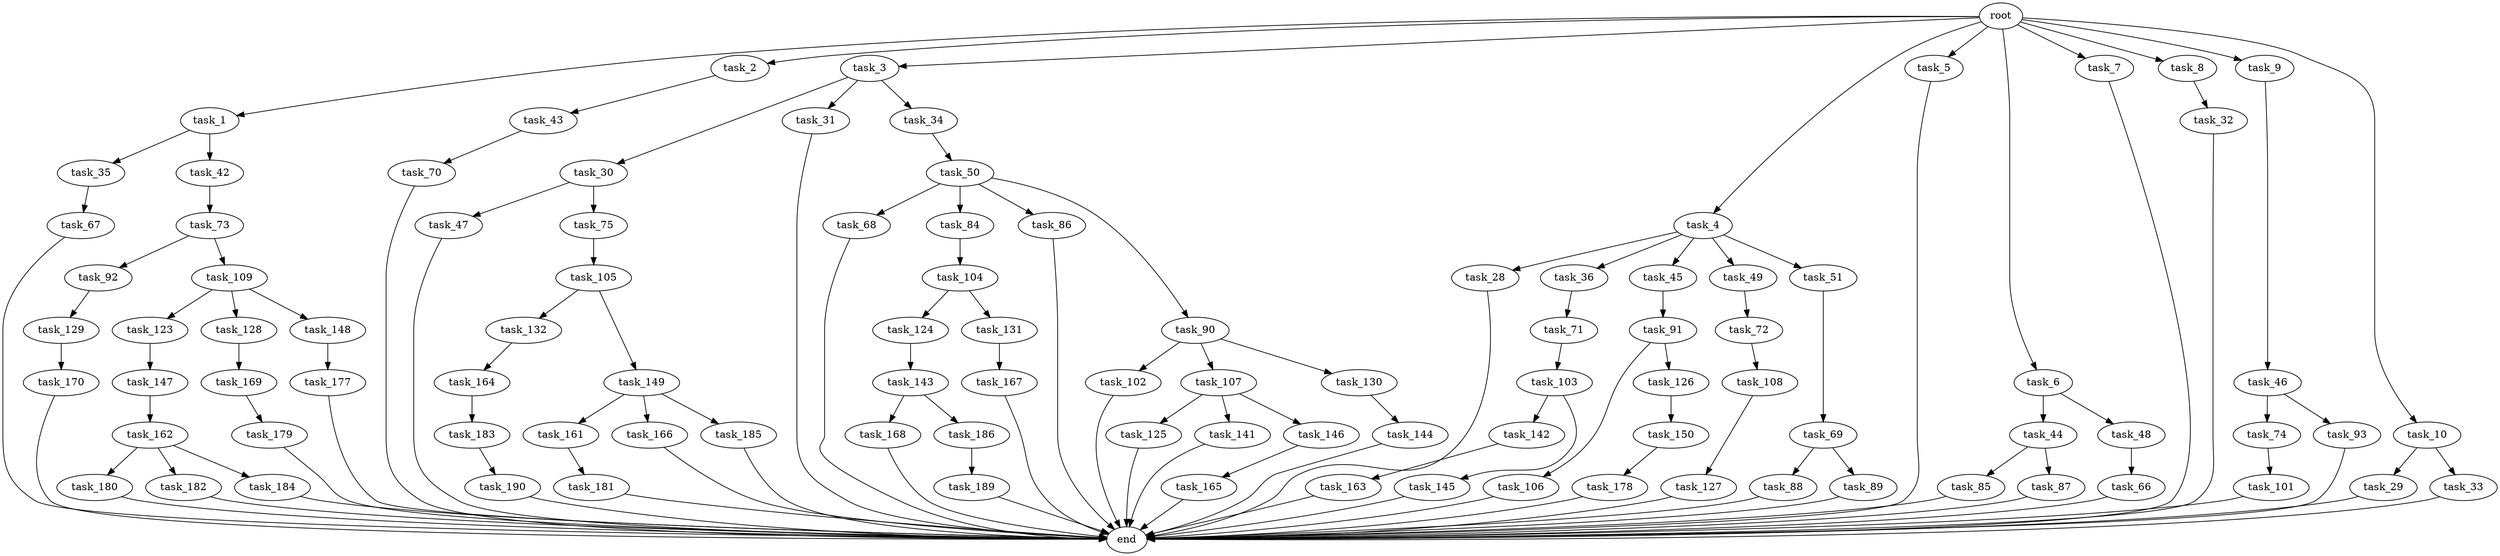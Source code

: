 digraph G {
  root [size="0.000000"];
  task_1 [size="2.048000"];
  task_2 [size="2.048000"];
  task_3 [size="2.048000"];
  task_4 [size="2.048000"];
  task_5 [size="2.048000"];
  task_6 [size="2.048000"];
  task_7 [size="2.048000"];
  task_8 [size="2.048000"];
  task_9 [size="2.048000"];
  task_10 [size="2.048000"];
  task_28 [size="429496729.600000"];
  task_29 [size="1391569403.904000"];
  task_30 [size="274877906.944000"];
  task_31 [size="274877906.944000"];
  task_32 [size="429496729.600000"];
  task_33 [size="1391569403.904000"];
  task_34 [size="274877906.944000"];
  task_35 [size="154618822.656000"];
  task_36 [size="429496729.600000"];
  task_42 [size="154618822.656000"];
  task_43 [size="274877906.944000"];
  task_44 [size="1717986918.400000"];
  task_45 [size="429496729.600000"];
  task_46 [size="1391569403.904000"];
  task_47 [size="429496729.600000"];
  task_48 [size="1717986918.400000"];
  task_49 [size="429496729.600000"];
  task_50 [size="618475290.624000"];
  task_51 [size="429496729.600000"];
  task_66 [size="274877906.944000"];
  task_67 [size="1099511627.776000"];
  task_68 [size="618475290.624000"];
  task_69 [size="1391569403.904000"];
  task_70 [size="618475290.624000"];
  task_71 [size="154618822.656000"];
  task_72 [size="1717986918.400000"];
  task_73 [size="1391569403.904000"];
  task_74 [size="68719476.736000"];
  task_75 [size="429496729.600000"];
  task_84 [size="618475290.624000"];
  task_85 [size="618475290.624000"];
  task_86 [size="618475290.624000"];
  task_87 [size="618475290.624000"];
  task_88 [size="429496729.600000"];
  task_89 [size="429496729.600000"];
  task_90 [size="618475290.624000"];
  task_91 [size="618475290.624000"];
  task_92 [size="1391569403.904000"];
  task_93 [size="68719476.736000"];
  task_101 [size="1717986918.400000"];
  task_102 [size="841813590.016000"];
  task_103 [size="1717986918.400000"];
  task_104 [size="1099511627.776000"];
  task_105 [size="154618822.656000"];
  task_106 [size="618475290.624000"];
  task_107 [size="841813590.016000"];
  task_108 [size="429496729.600000"];
  task_109 [size="1391569403.904000"];
  task_123 [size="1391569403.904000"];
  task_124 [size="154618822.656000"];
  task_125 [size="1717986918.400000"];
  task_126 [size="618475290.624000"];
  task_127 [size="618475290.624000"];
  task_128 [size="1391569403.904000"];
  task_129 [size="274877906.944000"];
  task_130 [size="841813590.016000"];
  task_131 [size="154618822.656000"];
  task_132 [size="1391569403.904000"];
  task_141 [size="1717986918.400000"];
  task_142 [size="1391569403.904000"];
  task_143 [size="1099511627.776000"];
  task_144 [size="274877906.944000"];
  task_145 [size="1391569403.904000"];
  task_146 [size="1717986918.400000"];
  task_147 [size="429496729.600000"];
  task_148 [size="1391569403.904000"];
  task_149 [size="1391569403.904000"];
  task_150 [size="1391569403.904000"];
  task_161 [size="274877906.944000"];
  task_162 [size="429496729.600000"];
  task_163 [size="1099511627.776000"];
  task_164 [size="1391569403.904000"];
  task_165 [size="1717986918.400000"];
  task_166 [size="274877906.944000"];
  task_167 [size="1099511627.776000"];
  task_168 [size="1099511627.776000"];
  task_169 [size="429496729.600000"];
  task_170 [size="154618822.656000"];
  task_177 [size="1717986918.400000"];
  task_178 [size="274877906.944000"];
  task_179 [size="429496729.600000"];
  task_180 [size="618475290.624000"];
  task_181 [size="429496729.600000"];
  task_182 [size="618475290.624000"];
  task_183 [size="274877906.944000"];
  task_184 [size="618475290.624000"];
  task_185 [size="274877906.944000"];
  task_186 [size="1099511627.776000"];
  task_189 [size="68719476.736000"];
  task_190 [size="68719476.736000"];
  end [size="0.000000"];

  root -> task_1 [size="1.000000"];
  root -> task_2 [size="1.000000"];
  root -> task_3 [size="1.000000"];
  root -> task_4 [size="1.000000"];
  root -> task_5 [size="1.000000"];
  root -> task_6 [size="1.000000"];
  root -> task_7 [size="1.000000"];
  root -> task_8 [size="1.000000"];
  root -> task_9 [size="1.000000"];
  root -> task_10 [size="1.000000"];
  task_1 -> task_35 [size="75497472.000000"];
  task_1 -> task_42 [size="75497472.000000"];
  task_2 -> task_43 [size="134217728.000000"];
  task_3 -> task_30 [size="134217728.000000"];
  task_3 -> task_31 [size="134217728.000000"];
  task_3 -> task_34 [size="134217728.000000"];
  task_4 -> task_28 [size="209715200.000000"];
  task_4 -> task_36 [size="209715200.000000"];
  task_4 -> task_45 [size="209715200.000000"];
  task_4 -> task_49 [size="209715200.000000"];
  task_4 -> task_51 [size="209715200.000000"];
  task_5 -> end [size="1.000000"];
  task_6 -> task_44 [size="838860800.000000"];
  task_6 -> task_48 [size="838860800.000000"];
  task_7 -> end [size="1.000000"];
  task_8 -> task_32 [size="209715200.000000"];
  task_9 -> task_46 [size="679477248.000000"];
  task_10 -> task_29 [size="679477248.000000"];
  task_10 -> task_33 [size="679477248.000000"];
  task_28 -> end [size="1.000000"];
  task_29 -> end [size="1.000000"];
  task_30 -> task_47 [size="209715200.000000"];
  task_30 -> task_75 [size="209715200.000000"];
  task_31 -> end [size="1.000000"];
  task_32 -> end [size="1.000000"];
  task_33 -> end [size="1.000000"];
  task_34 -> task_50 [size="301989888.000000"];
  task_35 -> task_67 [size="536870912.000000"];
  task_36 -> task_71 [size="75497472.000000"];
  task_42 -> task_73 [size="679477248.000000"];
  task_43 -> task_70 [size="301989888.000000"];
  task_44 -> task_85 [size="301989888.000000"];
  task_44 -> task_87 [size="301989888.000000"];
  task_45 -> task_91 [size="301989888.000000"];
  task_46 -> task_74 [size="33554432.000000"];
  task_46 -> task_93 [size="33554432.000000"];
  task_47 -> end [size="1.000000"];
  task_48 -> task_66 [size="134217728.000000"];
  task_49 -> task_72 [size="838860800.000000"];
  task_50 -> task_68 [size="301989888.000000"];
  task_50 -> task_84 [size="301989888.000000"];
  task_50 -> task_86 [size="301989888.000000"];
  task_50 -> task_90 [size="301989888.000000"];
  task_51 -> task_69 [size="679477248.000000"];
  task_66 -> end [size="1.000000"];
  task_67 -> end [size="1.000000"];
  task_68 -> end [size="1.000000"];
  task_69 -> task_88 [size="209715200.000000"];
  task_69 -> task_89 [size="209715200.000000"];
  task_70 -> end [size="1.000000"];
  task_71 -> task_103 [size="838860800.000000"];
  task_72 -> task_108 [size="209715200.000000"];
  task_73 -> task_92 [size="679477248.000000"];
  task_73 -> task_109 [size="679477248.000000"];
  task_74 -> task_101 [size="838860800.000000"];
  task_75 -> task_105 [size="75497472.000000"];
  task_84 -> task_104 [size="536870912.000000"];
  task_85 -> end [size="1.000000"];
  task_86 -> end [size="1.000000"];
  task_87 -> end [size="1.000000"];
  task_88 -> end [size="1.000000"];
  task_89 -> end [size="1.000000"];
  task_90 -> task_102 [size="411041792.000000"];
  task_90 -> task_107 [size="411041792.000000"];
  task_90 -> task_130 [size="411041792.000000"];
  task_91 -> task_106 [size="301989888.000000"];
  task_91 -> task_126 [size="301989888.000000"];
  task_92 -> task_129 [size="134217728.000000"];
  task_93 -> end [size="1.000000"];
  task_101 -> end [size="1.000000"];
  task_102 -> end [size="1.000000"];
  task_103 -> task_142 [size="679477248.000000"];
  task_103 -> task_145 [size="679477248.000000"];
  task_104 -> task_124 [size="75497472.000000"];
  task_104 -> task_131 [size="75497472.000000"];
  task_105 -> task_132 [size="679477248.000000"];
  task_105 -> task_149 [size="679477248.000000"];
  task_106 -> end [size="1.000000"];
  task_107 -> task_125 [size="838860800.000000"];
  task_107 -> task_141 [size="838860800.000000"];
  task_107 -> task_146 [size="838860800.000000"];
  task_108 -> task_127 [size="301989888.000000"];
  task_109 -> task_123 [size="679477248.000000"];
  task_109 -> task_128 [size="679477248.000000"];
  task_109 -> task_148 [size="679477248.000000"];
  task_123 -> task_147 [size="209715200.000000"];
  task_124 -> task_143 [size="536870912.000000"];
  task_125 -> end [size="1.000000"];
  task_126 -> task_150 [size="679477248.000000"];
  task_127 -> end [size="1.000000"];
  task_128 -> task_169 [size="209715200.000000"];
  task_129 -> task_170 [size="75497472.000000"];
  task_130 -> task_144 [size="134217728.000000"];
  task_131 -> task_167 [size="536870912.000000"];
  task_132 -> task_164 [size="679477248.000000"];
  task_141 -> end [size="1.000000"];
  task_142 -> task_163 [size="536870912.000000"];
  task_143 -> task_168 [size="536870912.000000"];
  task_143 -> task_186 [size="536870912.000000"];
  task_144 -> end [size="1.000000"];
  task_145 -> end [size="1.000000"];
  task_146 -> task_165 [size="838860800.000000"];
  task_147 -> task_162 [size="209715200.000000"];
  task_148 -> task_177 [size="838860800.000000"];
  task_149 -> task_161 [size="134217728.000000"];
  task_149 -> task_166 [size="134217728.000000"];
  task_149 -> task_185 [size="134217728.000000"];
  task_150 -> task_178 [size="134217728.000000"];
  task_161 -> task_181 [size="209715200.000000"];
  task_162 -> task_180 [size="301989888.000000"];
  task_162 -> task_182 [size="301989888.000000"];
  task_162 -> task_184 [size="301989888.000000"];
  task_163 -> end [size="1.000000"];
  task_164 -> task_183 [size="134217728.000000"];
  task_165 -> end [size="1.000000"];
  task_166 -> end [size="1.000000"];
  task_167 -> end [size="1.000000"];
  task_168 -> end [size="1.000000"];
  task_169 -> task_179 [size="209715200.000000"];
  task_170 -> end [size="1.000000"];
  task_177 -> end [size="1.000000"];
  task_178 -> end [size="1.000000"];
  task_179 -> end [size="1.000000"];
  task_180 -> end [size="1.000000"];
  task_181 -> end [size="1.000000"];
  task_182 -> end [size="1.000000"];
  task_183 -> task_190 [size="33554432.000000"];
  task_184 -> end [size="1.000000"];
  task_185 -> end [size="1.000000"];
  task_186 -> task_189 [size="33554432.000000"];
  task_189 -> end [size="1.000000"];
  task_190 -> end [size="1.000000"];
}

